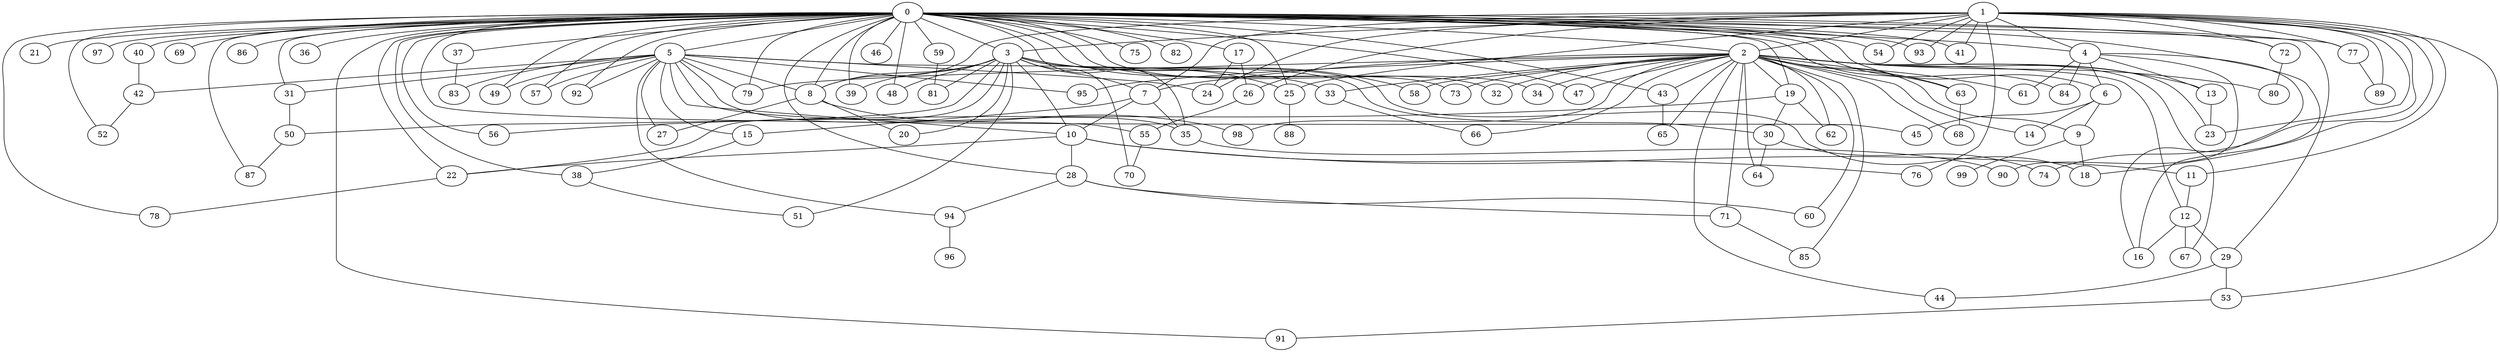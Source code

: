 graph G {
   8 -- 27
   8 -- 20
   8 -- 98
   0 -- 19
   0 -- 3
   0 -- 4
   0 -- 2
   0 -- 21
   0 -- 69
   0 -- 5
   0 -- 6
   0 -- 72
   0 -- 8
   0 -- 17
   0 -- 16
   0 -- 86
   0 -- 22
   0 -- 25
   0 -- 92
   0 -- 28
   0 -- 31
   0 -- 93
   0 -- 29
   0 -- 32
   0 -- 34
   0 -- 35
   0 -- 36
   0 -- 37
   0 -- 39
   0 -- 40
   0 -- 41
   0 -- 43
   0 -- 46
   0 -- 38
   0 -- 45
   0 -- 47
   0 -- 48
   0 -- 49
   0 -- 54
   0 -- 56
   0 -- 57
   0 -- 59
   0 -- 52
   0 -- 63
   0 -- 73
   0 -- 75
   0 -- 77
   0 -- 79
   0 -- 82
   0 -- 84
   0 -- 87
   0 -- 91
   0 -- 97
   0 -- 78
   1 -- 26
   1 -- 18
   1 -- 2
   1 -- 11
   1 -- 3
   1 -- 4
   1 -- 23
   1 -- 7
   1 -- 72
   1 -- 8
   1 -- 24
   1 -- 41
   1 -- 89
   1 -- 25
   1 -- 54
   1 -- 53
   1 -- 74
   1 -- 76
   1 -- 77
   1 -- 93
   2 -- 33
   2 -- 73
   2 -- 9
   2 -- 65
   2 -- 64
   2 -- 14
   2 -- 19
   2 -- 13
   2 -- 12
   2 -- 71
   2 -- 7
   2 -- 23
   2 -- 32
   2 -- 98
   2 -- 34
   2 -- 44
   2 -- 43
   2 -- 47
   2 -- 61
   2 -- 60
   2 -- 63
   2 -- 62
   2 -- 58
   2 -- 67
   2 -- 66
   2 -- 68
   2 -- 80
   2 -- 85
   2 -- 79
   2 -- 95
   3 -- 25
   3 -- 8
   3 -- 7
   3 -- 18
   3 -- 10
   3 -- 20
   3 -- 22
   3 -- 30
   3 -- 39
   3 -- 48
   3 -- 50
   3 -- 51
   3 -- 58
   3 -- 81
   3 -- 70
   4 -- 16
   4 -- 61
   4 -- 13
   4 -- 6
   4 -- 84
   4 -- 90
   5 -- 24
   5 -- 8
   5 -- 10
   5 -- 95
   5 -- 31
   5 -- 79
   5 -- 15
   5 -- 35
   5 -- 27
   5 -- 33
   5 -- 42
   5 -- 49
   5 -- 55
   5 -- 57
   5 -- 83
   5 -- 92
   5 -- 94
   6 -- 9
   6 -- 14
   6 -- 45
   7 -- 35
   7 -- 10
   7 -- 15
   9 -- 18
   9 -- 99
   10 -- 11
   10 -- 22
   10 -- 76
   10 -- 28
   11 -- 12
   12 -- 67
   12 -- 16
   12 -- 29
   13 -- 23
   15 -- 38
   17 -- 24
   17 -- 26
   19 -- 56
   19 -- 62
   19 -- 30
   22 -- 78
   25 -- 88
   26 -- 55
   28 -- 60
   28 -- 71
   28 -- 94
   29 -- 44
   29 -- 53
   30 -- 64
   30 -- 74
   31 -- 50
   33 -- 66
   35 -- 90
   37 -- 83
   38 -- 51
   40 -- 42
   42 -- 52
   43 -- 65
   50 -- 87
   53 -- 91
   55 -- 70
   59 -- 81
   63 -- 68
   71 -- 85
   72 -- 80
   77 -- 89
   94 -- 96
}
